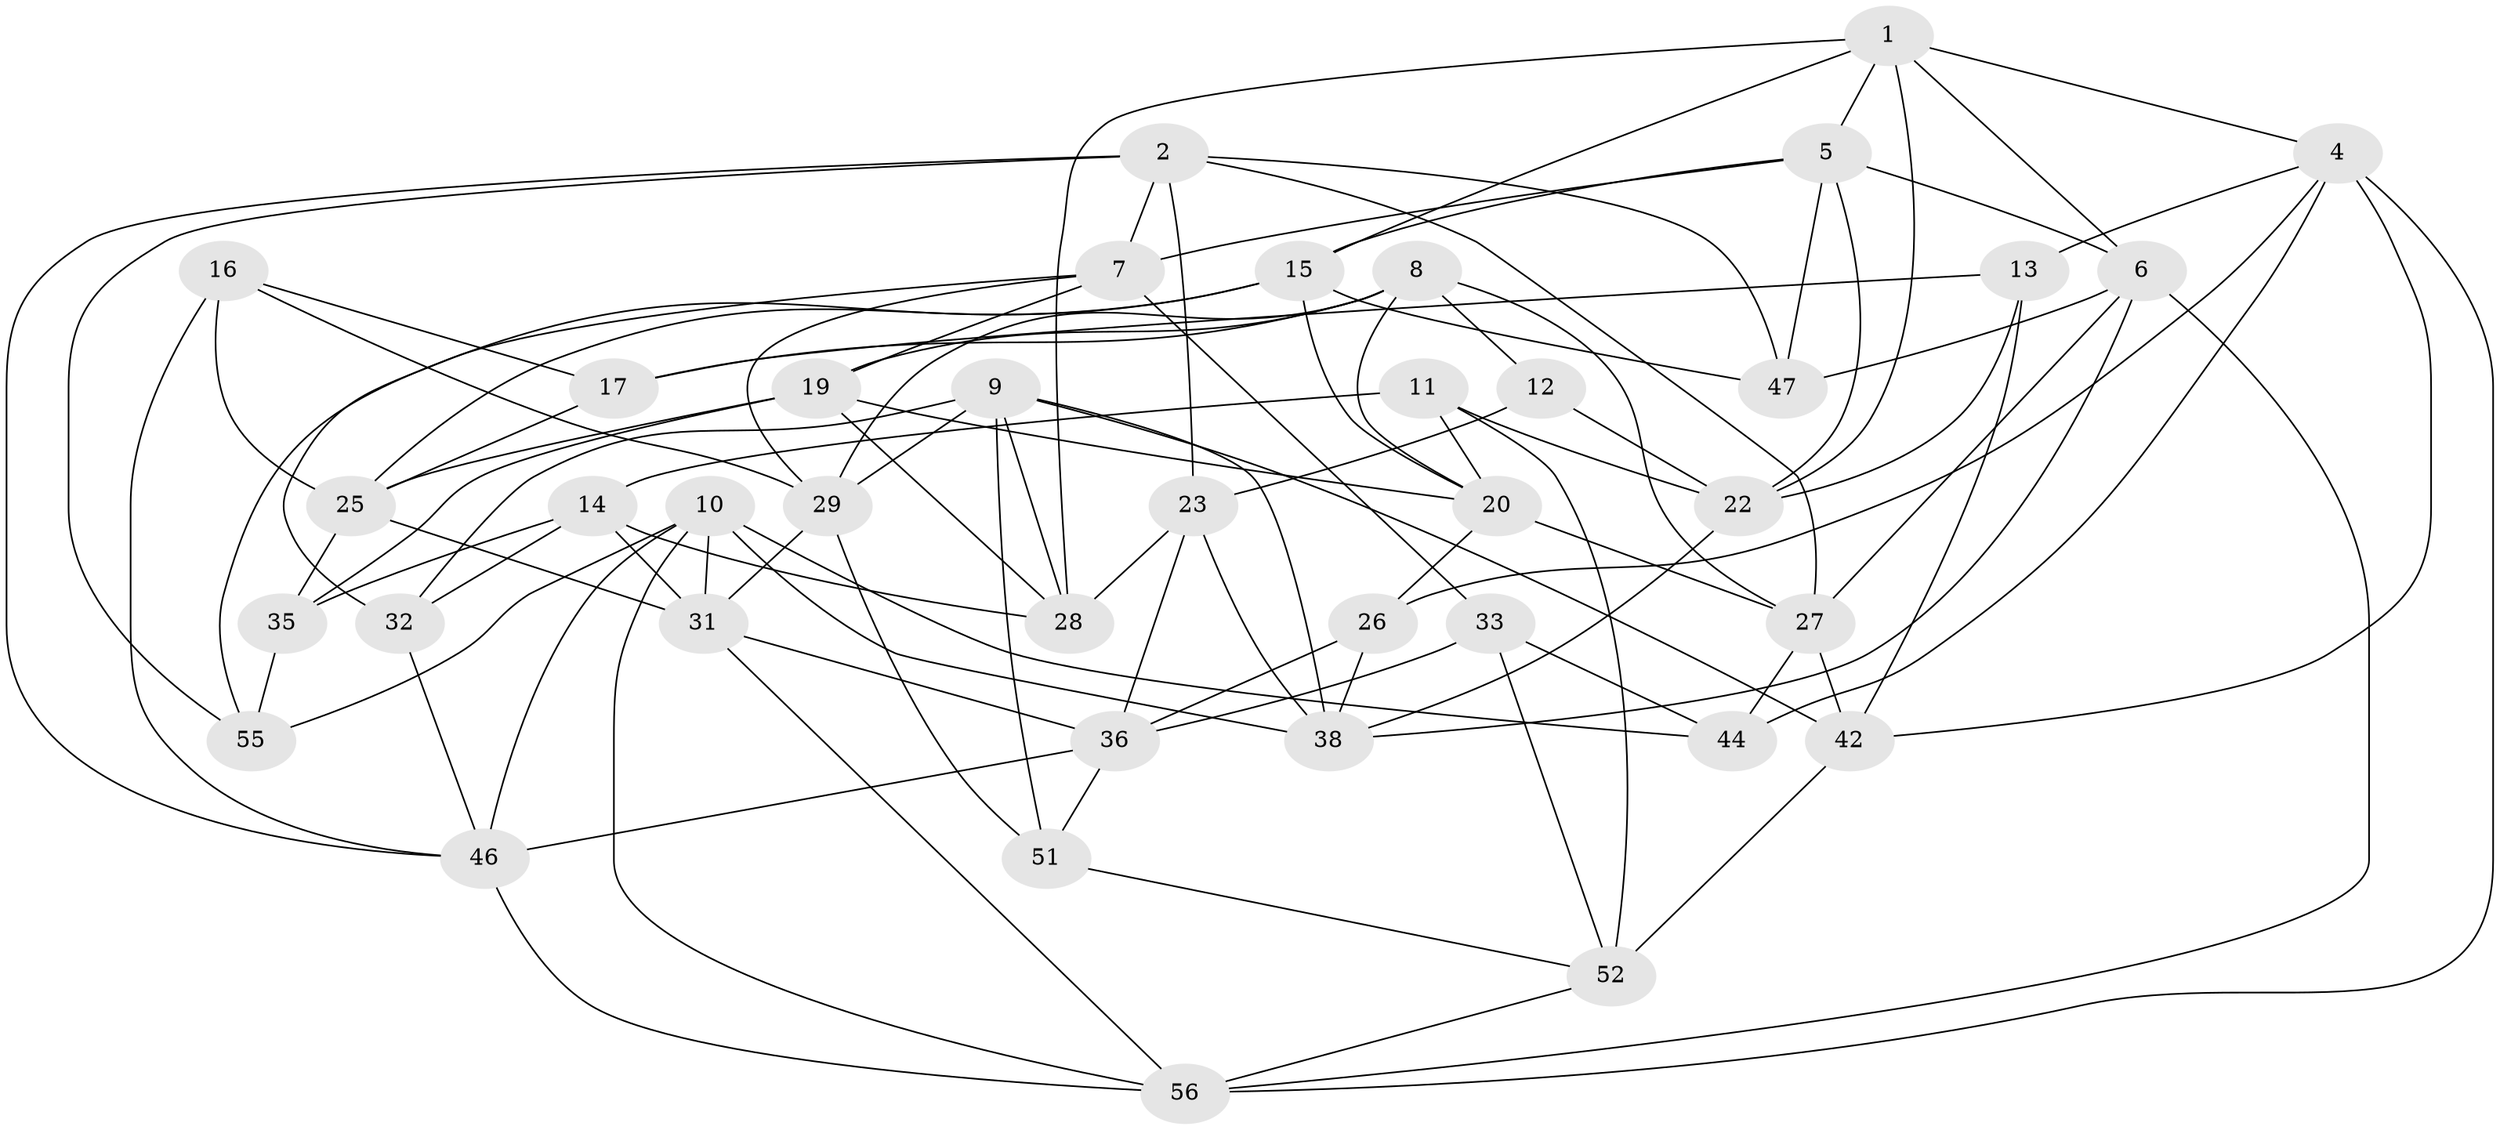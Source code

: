 // original degree distribution, {4: 1.0}
// Generated by graph-tools (version 1.1) at 2025/11/02/27/25 16:11:44]
// undirected, 39 vertices, 101 edges
graph export_dot {
graph [start="1"]
  node [color=gray90,style=filled];
  1 [super="+3"];
  2 [super="+24"];
  4 [super="+18"];
  5 [super="+61"];
  6 [super="+37"];
  7 [super="+43"];
  8 [super="+62"];
  9 [super="+40"];
  10 [super="+54"];
  11;
  12;
  13;
  14 [super="+41"];
  15 [super="+49"];
  16;
  17;
  19 [super="+21"];
  20 [super="+58"];
  22 [super="+59"];
  23 [super="+50"];
  25 [super="+30"];
  26;
  27 [super="+34"];
  28 [super="+39"];
  29 [super="+48"];
  31 [super="+53"];
  32;
  33;
  35;
  36 [super="+65"];
  38 [super="+45"];
  42 [super="+57"];
  44;
  46 [super="+63"];
  47;
  51;
  52 [super="+60"];
  55;
  56 [super="+64"];
  1 -- 6;
  1 -- 15;
  1 -- 22;
  1 -- 4;
  1 -- 28;
  1 -- 5;
  2 -- 47;
  2 -- 55;
  2 -- 46;
  2 -- 23;
  2 -- 27;
  2 -- 7;
  4 -- 42;
  4 -- 13;
  4 -- 26;
  4 -- 44;
  4 -- 56;
  5 -- 15;
  5 -- 22;
  5 -- 6;
  5 -- 47;
  5 -- 7;
  6 -- 47;
  6 -- 27;
  6 -- 56;
  6 -- 38;
  7 -- 29;
  7 -- 32;
  7 -- 19;
  7 -- 33;
  8 -- 19;
  8 -- 12;
  8 -- 29;
  8 -- 17;
  8 -- 27;
  8 -- 20;
  9 -- 51;
  9 -- 28;
  9 -- 38;
  9 -- 32;
  9 -- 42;
  9 -- 29;
  10 -- 44;
  10 -- 55;
  10 -- 31;
  10 -- 56;
  10 -- 46;
  10 -- 38;
  11 -- 20;
  11 -- 14;
  11 -- 22;
  11 -- 52;
  12 -- 23 [weight=2];
  12 -- 22;
  13 -- 22;
  13 -- 17;
  13 -- 42;
  14 -- 32;
  14 -- 31;
  14 -- 28 [weight=2];
  14 -- 35;
  15 -- 25;
  15 -- 55;
  15 -- 47;
  15 -- 20;
  16 -- 17;
  16 -- 46;
  16 -- 25;
  16 -- 29;
  17 -- 25;
  19 -- 35;
  19 -- 25;
  19 -- 20;
  19 -- 28;
  20 -- 26;
  20 -- 27;
  22 -- 38;
  23 -- 38;
  23 -- 28;
  23 -- 36;
  25 -- 31;
  25 -- 35;
  26 -- 38;
  26 -- 36;
  27 -- 44;
  27 -- 42;
  29 -- 51;
  29 -- 31;
  31 -- 36;
  31 -- 56;
  32 -- 46;
  33 -- 44;
  33 -- 36;
  33 -- 52;
  35 -- 55;
  36 -- 51;
  36 -- 46;
  42 -- 52 [weight=2];
  46 -- 56;
  51 -- 52;
  52 -- 56;
}
